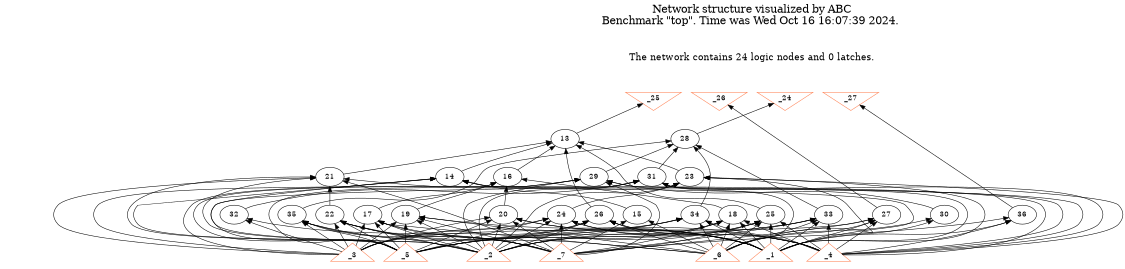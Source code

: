 # Network structure generated by ABC

digraph network {
size = "7.5,10";
center = true;
edge [dir = back];

{
  node [shape = plaintext];
  edge [style = invis];
  LevelTitle1 [label=""];
  LevelTitle2 [label=""];
  Level4 [label = ""];
  Level3 [label = ""];
  Level2 [label = ""];
  Level1 [label = ""];
  Level0 [label = ""];
  LevelTitle1 ->  LevelTitle2 ->  Level4 ->  Level3 ->  Level2 ->  Level1 ->  Level0;
}

{
  rank = same;
  LevelTitle1;
  title1 [shape=plaintext,
          fontsize=20,
          fontname = "Times-Roman",
          label="Network structure visualized by ABC\nBenchmark \"top\". Time was Wed Oct 16 16:07:39 2024. "
         ];
}

{
  rank = same;
  LevelTitle2;
  title2 [shape=plaintext,
          fontsize=18,
          fontname = "Times-Roman",
          label="The network contains 24 logic nodes and 0 latches.\n"
         ];
}

{
  rank = same;
  Level4;
  Node8 [label = "_25", shape = invtriangle, color = coral, fillcolor = coral];
  Node9 [label = "_26", shape = invtriangle, color = coral, fillcolor = coral];
  Node10 [label = "_24", shape = invtriangle, color = coral, fillcolor = coral];
  Node11 [label = "_27", shape = invtriangle, color = coral, fillcolor = coral];
}

{
  rank = same;
  Level3;
  Node13 [label = "13\n", shape = ellipse];
  Node28 [label = "28\n", shape = ellipse];
}

{
  rank = same;
  Level2;
  Node14 [label = "14\n", shape = ellipse];
  Node16 [label = "16\n", shape = ellipse];
  Node21 [label = "21\n", shape = ellipse];
  Node23 [label = "23\n", shape = ellipse];
  Node29 [label = "29\n", shape = ellipse];
  Node31 [label = "31\n", shape = ellipse];
}

{
  rank = same;
  Level1;
  Node15 [label = "15\n", shape = ellipse];
  Node17 [label = "17\n", shape = ellipse];
  Node18 [label = "18\n", shape = ellipse];
  Node19 [label = "19\n", shape = ellipse];
  Node20 [label = "20\n", shape = ellipse];
  Node22 [label = "22\n", shape = ellipse];
  Node24 [label = "24\n", shape = ellipse];
  Node25 [label = "25\n", shape = ellipse];
  Node26 [label = "26\n", shape = ellipse];
  Node27 [label = "27\n", shape = ellipse];
  Node30 [label = "30\n", shape = ellipse];
  Node32 [label = "32\n", shape = ellipse];
  Node33 [label = "33\n", shape = ellipse];
  Node34 [label = "34\n", shape = ellipse];
  Node35 [label = "35\n", shape = ellipse];
  Node36 [label = "36\n", shape = ellipse];
}

{
  rank = same;
  Level0;
  Node1 [label = "_7", shape = triangle, color = coral, fillcolor = coral];
  Node2 [label = "_6", shape = triangle, color = coral, fillcolor = coral];
  Node3 [label = "_5", shape = triangle, color = coral, fillcolor = coral];
  Node4 [label = "_4", shape = triangle, color = coral, fillcolor = coral];
  Node5 [label = "_3", shape = triangle, color = coral, fillcolor = coral];
  Node6 [label = "_2", shape = triangle, color = coral, fillcolor = coral];
  Node7 [label = "_1", shape = triangle, color = coral, fillcolor = coral];
}

title1 -> title2 [style = invis];
title2 -> Node8 [style = invis];
title2 -> Node9 [style = invis];
title2 -> Node10 [style = invis];
title2 -> Node11 [style = invis];
Node8 -> Node9 [style = invis];
Node9 -> Node10 [style = invis];
Node10 -> Node11 [style = invis];
Node8 -> Node13 [style = solid];
Node9 -> Node27 [style = solid];
Node10 -> Node28 [style = solid];
Node11 -> Node36 [style = solid];
Node13 -> Node14 [style = solid];
Node13 -> Node16 [style = solid];
Node13 -> Node21 [style = solid];
Node13 -> Node23 [style = solid];
Node13 -> Node25 [style = solid];
Node13 -> Node26 [style = solid];
Node14 -> Node15 [style = solid];
Node14 -> Node3 [style = solid];
Node14 -> Node4 [style = solid];
Node14 -> Node5 [style = solid];
Node14 -> Node6 [style = solid];
Node14 -> Node7 [style = solid];
Node15 -> Node1 [style = solid];
Node15 -> Node2 [style = solid];
Node16 -> Node17 [style = solid];
Node16 -> Node18 [style = solid];
Node16 -> Node19 [style = solid];
Node16 -> Node20 [style = solid];
Node17 -> Node1 [style = solid];
Node17 -> Node2 [style = solid];
Node17 -> Node3 [style = solid];
Node17 -> Node5 [style = solid];
Node17 -> Node6 [style = solid];
Node17 -> Node7 [style = solid];
Node18 -> Node1 [style = solid];
Node18 -> Node2 [style = solid];
Node18 -> Node3 [style = solid];
Node18 -> Node4 [style = solid];
Node18 -> Node6 [style = solid];
Node18 -> Node7 [style = solid];
Node19 -> Node1 [style = solid];
Node19 -> Node2 [style = solid];
Node19 -> Node3 [style = solid];
Node19 -> Node4 [style = solid];
Node19 -> Node5 [style = solid];
Node19 -> Node6 [style = solid];
Node20 -> Node1 [style = solid];
Node20 -> Node3 [style = solid];
Node20 -> Node4 [style = solid];
Node20 -> Node5 [style = solid];
Node20 -> Node6 [style = solid];
Node20 -> Node7 [style = solid];
Node21 -> Node22 [style = solid];
Node21 -> Node1 [style = solid];
Node21 -> Node3 [style = solid];
Node21 -> Node4 [style = solid];
Node21 -> Node5 [style = solid];
Node21 -> Node6 [style = solid];
Node22 -> Node1 [style = solid];
Node22 -> Node2 [style = solid];
Node22 -> Node3 [style = solid];
Node22 -> Node5 [style = solid];
Node22 -> Node6 [style = solid];
Node22 -> Node7 [style = solid];
Node23 -> Node24 [style = solid];
Node23 -> Node2 [style = solid];
Node23 -> Node3 [style = solid];
Node23 -> Node4 [style = solid];
Node23 -> Node6 [style = solid];
Node23 -> Node7 [style = solid];
Node24 -> Node1 [style = solid];
Node24 -> Node3 [style = solid];
Node24 -> Node4 [style = solid];
Node24 -> Node5 [style = solid];
Node24 -> Node6 [style = solid];
Node24 -> Node7 [style = solid];
Node25 -> Node1 [style = solid];
Node25 -> Node2 [style = solid];
Node25 -> Node3 [style = solid];
Node25 -> Node4 [style = solid];
Node25 -> Node6 [style = solid];
Node25 -> Node7 [style = solid];
Node26 -> Node2 [style = solid];
Node26 -> Node3 [style = solid];
Node26 -> Node4 [style = solid];
Node26 -> Node5 [style = solid];
Node26 -> Node6 [style = solid];
Node26 -> Node7 [style = solid];
Node27 -> Node1 [style = solid];
Node27 -> Node2 [style = solid];
Node27 -> Node4 [style = solid];
Node27 -> Node5 [style = solid];
Node27 -> Node7 [style = solid];
Node28 -> Node29 [style = solid];
Node28 -> Node31 [style = solid];
Node28 -> Node33 [style = solid];
Node28 -> Node34 [style = solid];
Node28 -> Node35 [style = solid];
Node29 -> Node30 [style = solid];
Node29 -> Node1 [style = solid];
Node29 -> Node3 [style = solid];
Node29 -> Node4 [style = solid];
Node29 -> Node5 [style = solid];
Node29 -> Node6 [style = solid];
Node30 -> Node2 [style = solid];
Node30 -> Node7 [style = solid];
Node31 -> Node32 [style = solid];
Node31 -> Node2 [style = solid];
Node31 -> Node3 [style = solid];
Node31 -> Node4 [style = solid];
Node31 -> Node6 [style = solid];
Node31 -> Node7 [style = solid];
Node32 -> Node1 [style = solid];
Node32 -> Node5 [style = solid];
Node33 -> Node1 [style = solid];
Node33 -> Node2 [style = solid];
Node33 -> Node3 [style = solid];
Node33 -> Node4 [style = solid];
Node33 -> Node6 [style = solid];
Node33 -> Node7 [style = solid];
Node34 -> Node2 [style = solid];
Node34 -> Node3 [style = solid];
Node34 -> Node4 [style = solid];
Node34 -> Node5 [style = solid];
Node34 -> Node6 [style = solid];
Node34 -> Node7 [style = solid];
Node35 -> Node1 [style = solid];
Node35 -> Node3 [style = solid];
Node35 -> Node5 [style = solid];
Node35 -> Node6 [style = solid];
Node35 -> Node7 [style = solid];
Node36 -> Node1 [style = solid];
Node36 -> Node4 [style = solid];
Node36 -> Node7 [style = solid];
}

